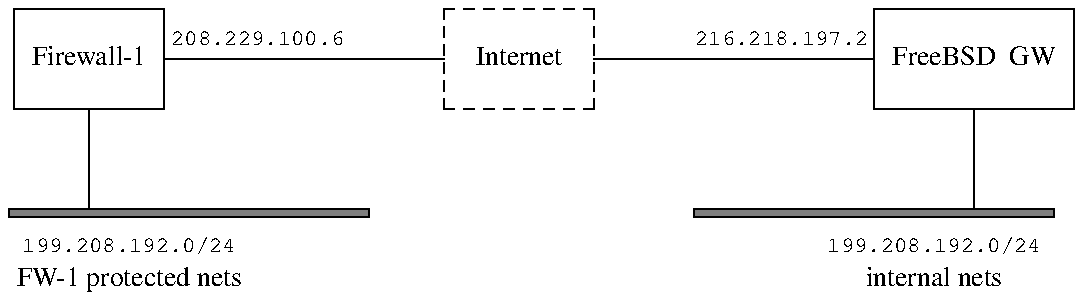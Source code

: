.\" $FreeBSD: doc/share/images/articles/checkpoint/networks.pic,v 1.2 2007/05/19 20:23:57 therek Exp $
.\"
.PS

A: box "Firewall-1" right;
B: line 1.4;
C: box "Internet" dashed;
D: line 1.4;
E: box "FreeBSD  GW" wid 1.0;

F: line down at A.s;
G: box ht .04 wid 1.8 fill \
   with .nw at F.s - (.4,0);

H: line down at E.s;
I: box ht .04 wid 1.8 fill \
   with .ne at H.s + (.4,0);

box ht .2 invis "\fC\s-2 208.229.100.6\s+2\fP" \
    with .sw at B.nw + (.06,0);
box ht .2 invis "\fC\s-2 216.218.197.2\s+2\fP" \
    with .se at D.e - (.12,0);
box wid 1.2 invis \
    "\fC\s-2199.208.192.0/24\s+2\fP" "FW-1 protected nets" \
    with .nw at G.w;
box wid 1.2 invis \
    "\fC\s-2199.208.192.0/24\s+2\fP" "internal nets" \
    with .ne at I.e;

.PE
